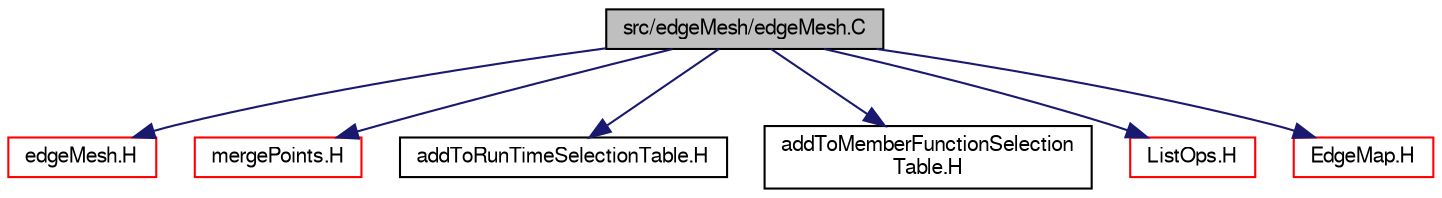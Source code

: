 digraph "src/edgeMesh/edgeMesh.C"
{
  bgcolor="transparent";
  edge [fontname="FreeSans",fontsize="10",labelfontname="FreeSans",labelfontsize="10"];
  node [fontname="FreeSans",fontsize="10",shape=record];
  Node0 [label="src/edgeMesh/edgeMesh.C",height=0.2,width=0.4,color="black", fillcolor="grey75", style="filled", fontcolor="black"];
  Node0 -> Node1 [color="midnightblue",fontsize="10",style="solid",fontname="FreeSans"];
  Node1 [label="edgeMesh.H",height=0.2,width=0.4,color="red",URL="$a00893.html"];
  Node0 -> Node143 [color="midnightblue",fontsize="10",style="solid",fontname="FreeSans"];
  Node143 [label="mergePoints.H",height=0.2,width=0.4,color="red",URL="$a11387.html",tooltip="Merge points. See below. "];
  Node0 -> Node144 [color="midnightblue",fontsize="10",style="solid",fontname="FreeSans"];
  Node144 [label="addToRunTimeSelectionTable.H",height=0.2,width=0.4,color="black",URL="$a09263.html",tooltip="Macros for easy insertion into run-time selection tables. "];
  Node0 -> Node145 [color="midnightblue",fontsize="10",style="solid",fontname="FreeSans"];
  Node145 [label="addToMemberFunctionSelection\lTable.H",height=0.2,width=0.4,color="black",URL="$a09275.html",tooltip="Macros for easy insertion into member function selection tables. "];
  Node0 -> Node82 [color="midnightblue",fontsize="10",style="solid",fontname="FreeSans"];
  Node82 [label="ListOps.H",height=0.2,width=0.4,color="red",URL="$a08687.html",tooltip="Various functions to operate on Lists. "];
  Node0 -> Node146 [color="midnightblue",fontsize="10",style="solid",fontname="FreeSans"];
  Node146 [label="EdgeMap.H",height=0.2,width=0.4,color="red",URL="$a11315.html"];
}
